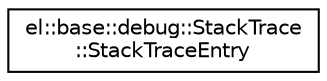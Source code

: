 digraph "Graphical Class Hierarchy"
{
  edge [fontname="Helvetica",fontsize="10",labelfontname="Helvetica",labelfontsize="10"];
  node [fontname="Helvetica",fontsize="10",shape=record];
  rankdir="LR";
  Node1 [label="el::base::debug::StackTrace\l::StackTraceEntry",height=0.2,width=0.4,color="black", fillcolor="white", style="filled",URL="$classel_1_1base_1_1debug_1_1_stack_trace_1_1_stack_trace_entry.html"];
}
